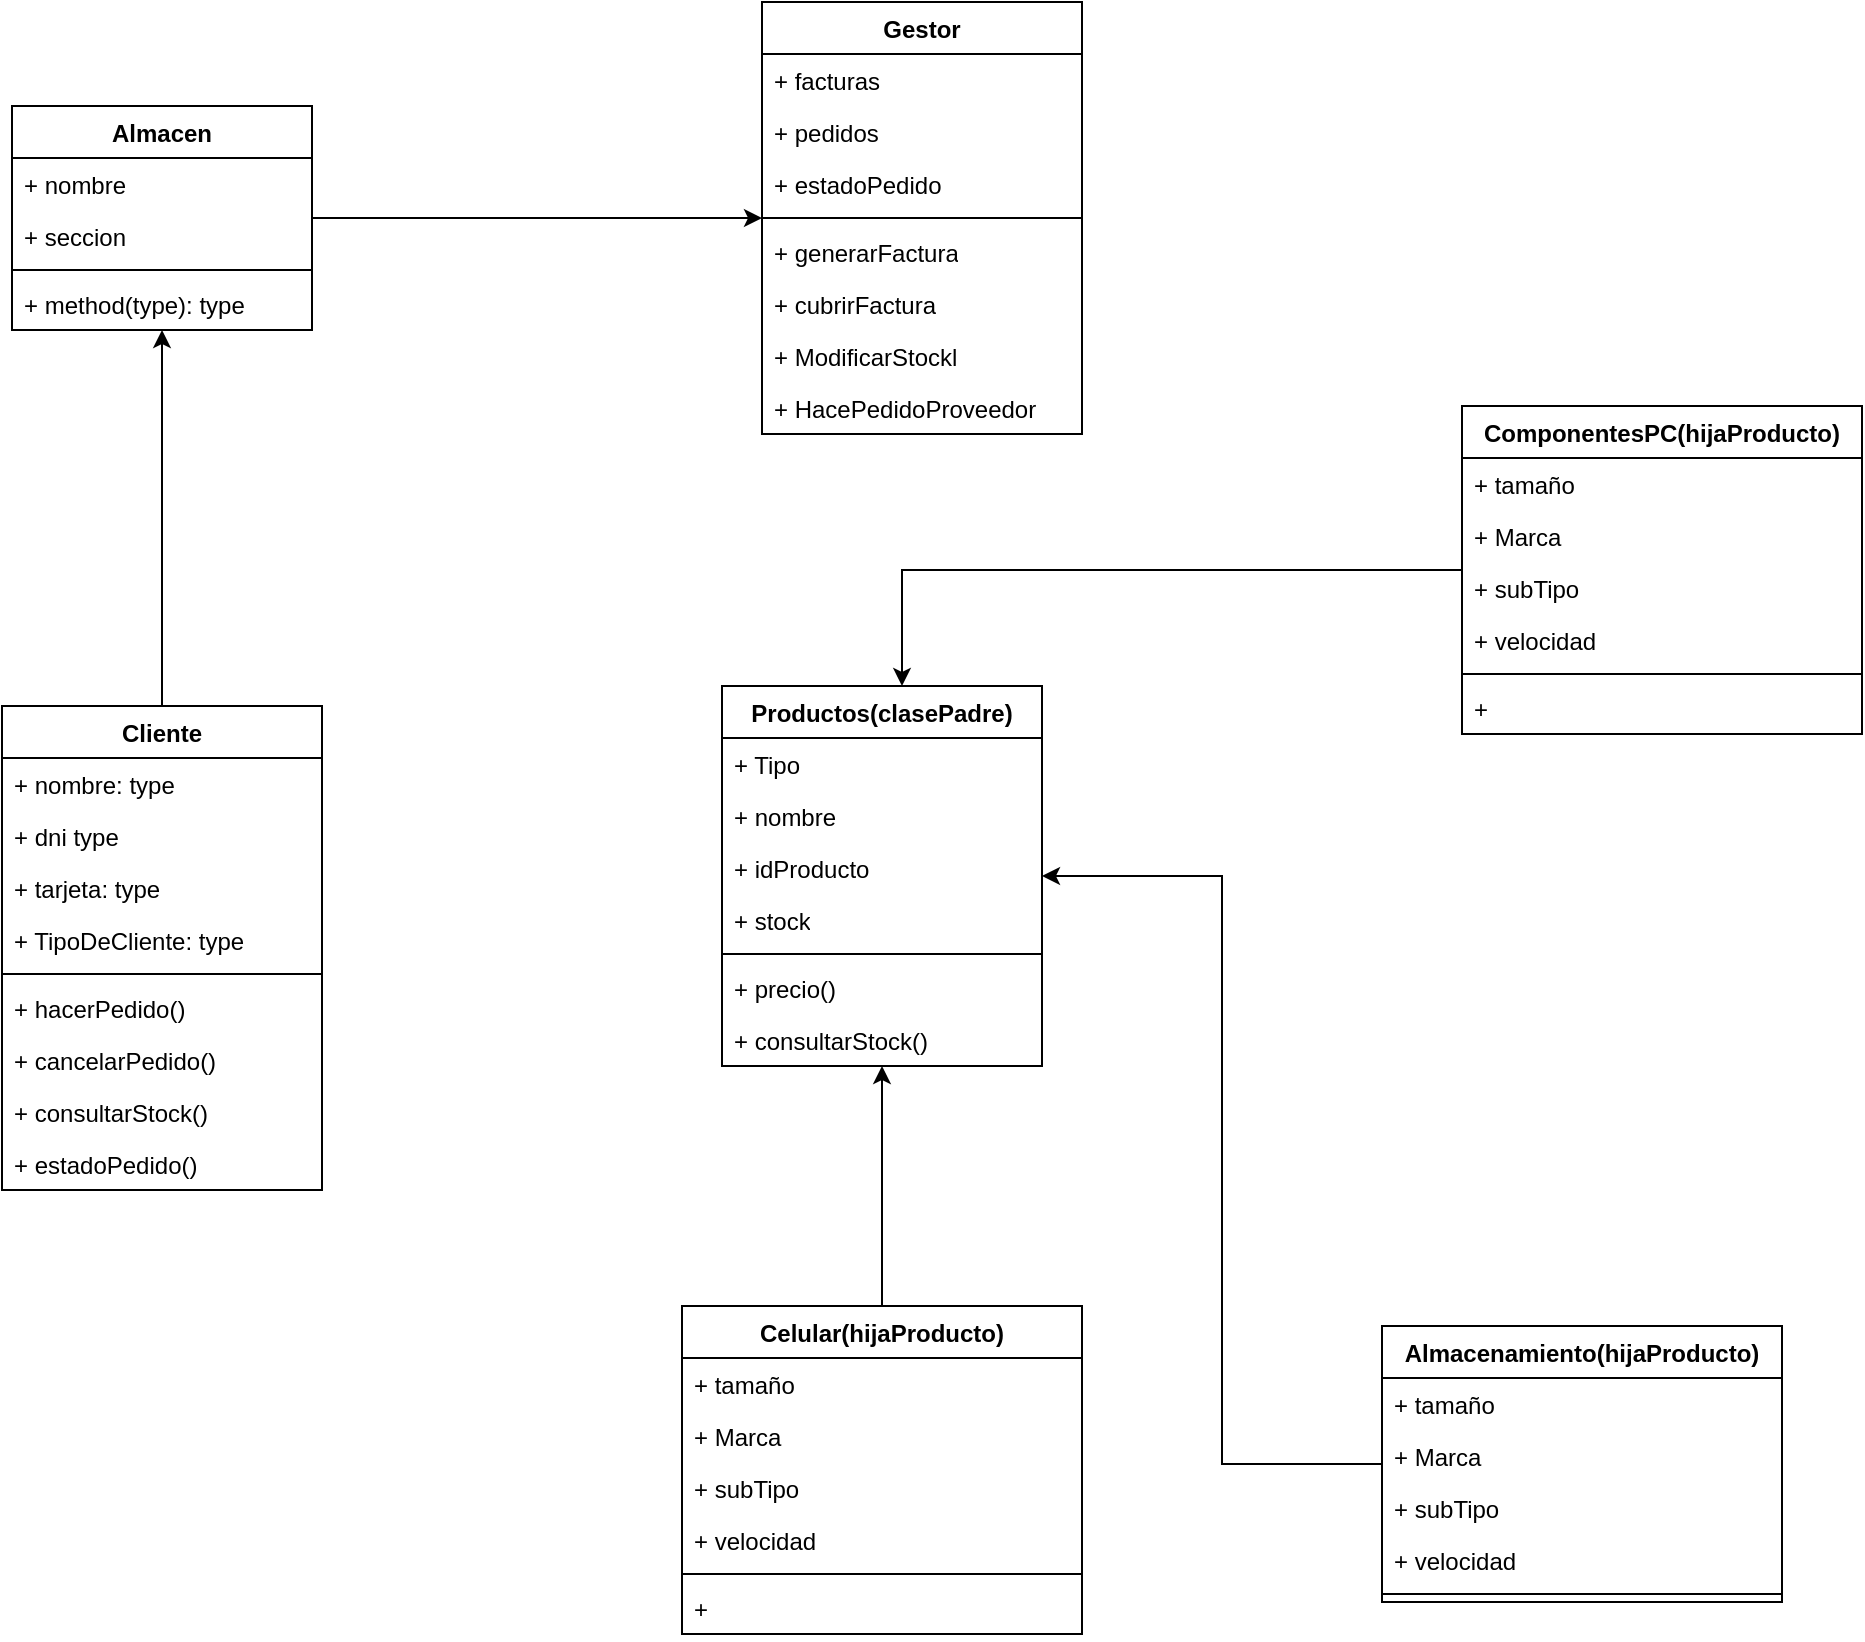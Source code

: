 <mxfile version="21.2.1" type="device">
  <diagram name="Página-1" id="IIokSRmHsrJYoG-pJ_lc">
    <mxGraphModel dx="778" dy="1941" grid="1" gridSize="10" guides="1" tooltips="1" connect="1" arrows="1" fold="1" page="1" pageScale="1" pageWidth="827" pageHeight="1169" math="0" shadow="0">
      <root>
        <mxCell id="0" />
        <mxCell id="1" parent="0" />
        <mxCell id="P489fr--dOT6T9LlKdRE-31" style="edgeStyle=orthogonalEdgeStyle;rounded=0;orthogonalLoop=1;jettySize=auto;html=1;" edge="1" parent="1" source="P489fr--dOT6T9LlKdRE-1" target="P489fr--dOT6T9LlKdRE-14">
          <mxGeometry relative="1" as="geometry" />
        </mxCell>
        <mxCell id="P489fr--dOT6T9LlKdRE-1" value="Cliente" style="swimlane;fontStyle=1;align=center;verticalAlign=top;childLayout=stackLayout;horizontal=1;startSize=26;horizontalStack=0;resizeParent=1;resizeParentMax=0;resizeLast=0;collapsible=1;marginBottom=0;whiteSpace=wrap;html=1;" vertex="1" parent="1">
          <mxGeometry x="110" y="90" width="160" height="242" as="geometry" />
        </mxCell>
        <mxCell id="P489fr--dOT6T9LlKdRE-2" value="+ nombre: type" style="text;strokeColor=none;fillColor=none;align=left;verticalAlign=top;spacingLeft=4;spacingRight=4;overflow=hidden;rotatable=0;points=[[0,0.5],[1,0.5]];portConstraint=eastwest;whiteSpace=wrap;html=1;" vertex="1" parent="P489fr--dOT6T9LlKdRE-1">
          <mxGeometry y="26" width="160" height="26" as="geometry" />
        </mxCell>
        <mxCell id="P489fr--dOT6T9LlKdRE-5" value="+ dni type" style="text;strokeColor=none;fillColor=none;align=left;verticalAlign=top;spacingLeft=4;spacingRight=4;overflow=hidden;rotatable=0;points=[[0,0.5],[1,0.5]];portConstraint=eastwest;whiteSpace=wrap;html=1;" vertex="1" parent="P489fr--dOT6T9LlKdRE-1">
          <mxGeometry y="52" width="160" height="26" as="geometry" />
        </mxCell>
        <mxCell id="P489fr--dOT6T9LlKdRE-6" value="+ tarjeta: type" style="text;strokeColor=none;fillColor=none;align=left;verticalAlign=top;spacingLeft=4;spacingRight=4;overflow=hidden;rotatable=0;points=[[0,0.5],[1,0.5]];portConstraint=eastwest;whiteSpace=wrap;html=1;" vertex="1" parent="P489fr--dOT6T9LlKdRE-1">
          <mxGeometry y="78" width="160" height="26" as="geometry" />
        </mxCell>
        <mxCell id="P489fr--dOT6T9LlKdRE-7" value="+ TipoDeCliente: type" style="text;strokeColor=none;fillColor=none;align=left;verticalAlign=top;spacingLeft=4;spacingRight=4;overflow=hidden;rotatable=0;points=[[0,0.5],[1,0.5]];portConstraint=eastwest;whiteSpace=wrap;html=1;" vertex="1" parent="P489fr--dOT6T9LlKdRE-1">
          <mxGeometry y="104" width="160" height="26" as="geometry" />
        </mxCell>
        <mxCell id="P489fr--dOT6T9LlKdRE-3" value="" style="line;strokeWidth=1;fillColor=none;align=left;verticalAlign=middle;spacingTop=-1;spacingLeft=3;spacingRight=3;rotatable=0;labelPosition=right;points=[];portConstraint=eastwest;strokeColor=inherit;" vertex="1" parent="P489fr--dOT6T9LlKdRE-1">
          <mxGeometry y="130" width="160" height="8" as="geometry" />
        </mxCell>
        <mxCell id="P489fr--dOT6T9LlKdRE-4" value="+ hacerPedido()" style="text;strokeColor=none;fillColor=none;align=left;verticalAlign=top;spacingLeft=4;spacingRight=4;overflow=hidden;rotatable=0;points=[[0,0.5],[1,0.5]];portConstraint=eastwest;whiteSpace=wrap;html=1;" vertex="1" parent="P489fr--dOT6T9LlKdRE-1">
          <mxGeometry y="138" width="160" height="26" as="geometry" />
        </mxCell>
        <mxCell id="P489fr--dOT6T9LlKdRE-9" value="+ cancelarPedido()" style="text;strokeColor=none;fillColor=none;align=left;verticalAlign=top;spacingLeft=4;spacingRight=4;overflow=hidden;rotatable=0;points=[[0,0.5],[1,0.5]];portConstraint=eastwest;whiteSpace=wrap;html=1;" vertex="1" parent="P489fr--dOT6T9LlKdRE-1">
          <mxGeometry y="164" width="160" height="26" as="geometry" />
        </mxCell>
        <mxCell id="P489fr--dOT6T9LlKdRE-10" value="+ consultarStock()" style="text;strokeColor=none;fillColor=none;align=left;verticalAlign=top;spacingLeft=4;spacingRight=4;overflow=hidden;rotatable=0;points=[[0,0.5],[1,0.5]];portConstraint=eastwest;whiteSpace=wrap;html=1;" vertex="1" parent="P489fr--dOT6T9LlKdRE-1">
          <mxGeometry y="190" width="160" height="26" as="geometry" />
        </mxCell>
        <mxCell id="P489fr--dOT6T9LlKdRE-11" value="+ estadoPedido()" style="text;strokeColor=none;fillColor=none;align=left;verticalAlign=top;spacingLeft=4;spacingRight=4;overflow=hidden;rotatable=0;points=[[0,0.5],[1,0.5]];portConstraint=eastwest;whiteSpace=wrap;html=1;" vertex="1" parent="P489fr--dOT6T9LlKdRE-1">
          <mxGeometry y="216" width="160" height="26" as="geometry" />
        </mxCell>
        <mxCell id="P489fr--dOT6T9LlKdRE-29" style="edgeStyle=orthogonalEdgeStyle;rounded=0;orthogonalLoop=1;jettySize=auto;html=1;entryX=0;entryY=0.5;entryDx=0;entryDy=0;" edge="1" parent="1" source="P489fr--dOT6T9LlKdRE-14" target="P489fr--dOT6T9LlKdRE-21">
          <mxGeometry relative="1" as="geometry" />
        </mxCell>
        <mxCell id="P489fr--dOT6T9LlKdRE-14" value="Almacen" style="swimlane;fontStyle=1;align=center;verticalAlign=top;childLayout=stackLayout;horizontal=1;startSize=26;horizontalStack=0;resizeParent=1;resizeParentMax=0;resizeLast=0;collapsible=1;marginBottom=0;whiteSpace=wrap;html=1;" vertex="1" parent="1">
          <mxGeometry x="115" y="-210" width="150" height="112" as="geometry" />
        </mxCell>
        <mxCell id="P489fr--dOT6T9LlKdRE-15" value="+ nombre" style="text;strokeColor=none;fillColor=none;align=left;verticalAlign=top;spacingLeft=4;spacingRight=4;overflow=hidden;rotatable=0;points=[[0,0.5],[1,0.5]];portConstraint=eastwest;whiteSpace=wrap;html=1;" vertex="1" parent="P489fr--dOT6T9LlKdRE-14">
          <mxGeometry y="26" width="150" height="26" as="geometry" />
        </mxCell>
        <mxCell id="P489fr--dOT6T9LlKdRE-19" value="+ seccion" style="text;strokeColor=none;fillColor=none;align=left;verticalAlign=top;spacingLeft=4;spacingRight=4;overflow=hidden;rotatable=0;points=[[0,0.5],[1,0.5]];portConstraint=eastwest;whiteSpace=wrap;html=1;" vertex="1" parent="P489fr--dOT6T9LlKdRE-14">
          <mxGeometry y="52" width="150" height="26" as="geometry" />
        </mxCell>
        <mxCell id="P489fr--dOT6T9LlKdRE-16" value="" style="line;strokeWidth=1;fillColor=none;align=left;verticalAlign=middle;spacingTop=-1;spacingLeft=3;spacingRight=3;rotatable=0;labelPosition=right;points=[];portConstraint=eastwest;strokeColor=inherit;" vertex="1" parent="P489fr--dOT6T9LlKdRE-14">
          <mxGeometry y="78" width="150" height="8" as="geometry" />
        </mxCell>
        <mxCell id="P489fr--dOT6T9LlKdRE-17" value="+ method(type): type" style="text;strokeColor=none;fillColor=none;align=left;verticalAlign=top;spacingLeft=4;spacingRight=4;overflow=hidden;rotatable=0;points=[[0,0.5],[1,0.5]];portConstraint=eastwest;whiteSpace=wrap;html=1;" vertex="1" parent="P489fr--dOT6T9LlKdRE-14">
          <mxGeometry y="86" width="150" height="26" as="geometry" />
        </mxCell>
        <mxCell id="P489fr--dOT6T9LlKdRE-21" value="Gestor" style="swimlane;fontStyle=1;align=center;verticalAlign=top;childLayout=stackLayout;horizontal=1;startSize=26;horizontalStack=0;resizeParent=1;resizeParentMax=0;resizeLast=0;collapsible=1;marginBottom=0;whiteSpace=wrap;html=1;" vertex="1" parent="1">
          <mxGeometry x="490" y="-262" width="160" height="216" as="geometry" />
        </mxCell>
        <mxCell id="P489fr--dOT6T9LlKdRE-22" value="+ facturas" style="text;strokeColor=none;fillColor=none;align=left;verticalAlign=top;spacingLeft=4;spacingRight=4;overflow=hidden;rotatable=0;points=[[0,0.5],[1,0.5]];portConstraint=eastwest;whiteSpace=wrap;html=1;" vertex="1" parent="P489fr--dOT6T9LlKdRE-21">
          <mxGeometry y="26" width="160" height="26" as="geometry" />
        </mxCell>
        <mxCell id="P489fr--dOT6T9LlKdRE-25" value="+ pedidos" style="text;strokeColor=none;fillColor=none;align=left;verticalAlign=top;spacingLeft=4;spacingRight=4;overflow=hidden;rotatable=0;points=[[0,0.5],[1,0.5]];portConstraint=eastwest;whiteSpace=wrap;html=1;" vertex="1" parent="P489fr--dOT6T9LlKdRE-21">
          <mxGeometry y="52" width="160" height="26" as="geometry" />
        </mxCell>
        <mxCell id="P489fr--dOT6T9LlKdRE-28" value="+ estadoPedido" style="text;strokeColor=none;fillColor=none;align=left;verticalAlign=top;spacingLeft=4;spacingRight=4;overflow=hidden;rotatable=0;points=[[0,0.5],[1,0.5]];portConstraint=eastwest;whiteSpace=wrap;html=1;" vertex="1" parent="P489fr--dOT6T9LlKdRE-21">
          <mxGeometry y="78" width="160" height="26" as="geometry" />
        </mxCell>
        <mxCell id="P489fr--dOT6T9LlKdRE-23" value="" style="line;strokeWidth=1;fillColor=none;align=left;verticalAlign=middle;spacingTop=-1;spacingLeft=3;spacingRight=3;rotatable=0;labelPosition=right;points=[];portConstraint=eastwest;strokeColor=inherit;" vertex="1" parent="P489fr--dOT6T9LlKdRE-21">
          <mxGeometry y="104" width="160" height="8" as="geometry" />
        </mxCell>
        <mxCell id="P489fr--dOT6T9LlKdRE-24" value="+ generarFactura" style="text;strokeColor=none;fillColor=none;align=left;verticalAlign=top;spacingLeft=4;spacingRight=4;overflow=hidden;rotatable=0;points=[[0,0.5],[1,0.5]];portConstraint=eastwest;whiteSpace=wrap;html=1;" vertex="1" parent="P489fr--dOT6T9LlKdRE-21">
          <mxGeometry y="112" width="160" height="26" as="geometry" />
        </mxCell>
        <mxCell id="P489fr--dOT6T9LlKdRE-26" value="+ cubrirFactura" style="text;strokeColor=none;fillColor=none;align=left;verticalAlign=top;spacingLeft=4;spacingRight=4;overflow=hidden;rotatable=0;points=[[0,0.5],[1,0.5]];portConstraint=eastwest;whiteSpace=wrap;html=1;" vertex="1" parent="P489fr--dOT6T9LlKdRE-21">
          <mxGeometry y="138" width="160" height="26" as="geometry" />
        </mxCell>
        <mxCell id="P489fr--dOT6T9LlKdRE-43" value="+ ModificarStockl" style="text;strokeColor=none;fillColor=none;align=left;verticalAlign=top;spacingLeft=4;spacingRight=4;overflow=hidden;rotatable=0;points=[[0,0.5],[1,0.5]];portConstraint=eastwest;whiteSpace=wrap;html=1;" vertex="1" parent="P489fr--dOT6T9LlKdRE-21">
          <mxGeometry y="164" width="160" height="26" as="geometry" />
        </mxCell>
        <mxCell id="P489fr--dOT6T9LlKdRE-45" value="+ HacePedidoProveedor" style="text;strokeColor=none;fillColor=none;align=left;verticalAlign=top;spacingLeft=4;spacingRight=4;overflow=hidden;rotatable=0;points=[[0,0.5],[1,0.5]];portConstraint=eastwest;whiteSpace=wrap;html=1;" vertex="1" parent="P489fr--dOT6T9LlKdRE-21">
          <mxGeometry y="190" width="160" height="26" as="geometry" />
        </mxCell>
        <mxCell id="P489fr--dOT6T9LlKdRE-33" value="Productos(clasePadre)" style="swimlane;fontStyle=1;align=center;verticalAlign=top;childLayout=stackLayout;horizontal=1;startSize=26;horizontalStack=0;resizeParent=1;resizeParentMax=0;resizeLast=0;collapsible=1;marginBottom=0;whiteSpace=wrap;html=1;" vertex="1" parent="1">
          <mxGeometry x="470" y="80" width="160" height="190" as="geometry" />
        </mxCell>
        <mxCell id="P489fr--dOT6T9LlKdRE-37" value="+ Tipo" style="text;strokeColor=none;fillColor=none;align=left;verticalAlign=top;spacingLeft=4;spacingRight=4;overflow=hidden;rotatable=0;points=[[0,0.5],[1,0.5]];portConstraint=eastwest;whiteSpace=wrap;html=1;" vertex="1" parent="P489fr--dOT6T9LlKdRE-33">
          <mxGeometry y="26" width="160" height="26" as="geometry" />
        </mxCell>
        <mxCell id="P489fr--dOT6T9LlKdRE-34" value="+ nombre" style="text;strokeColor=none;fillColor=none;align=left;verticalAlign=top;spacingLeft=4;spacingRight=4;overflow=hidden;rotatable=0;points=[[0,0.5],[1,0.5]];portConstraint=eastwest;whiteSpace=wrap;html=1;" vertex="1" parent="P489fr--dOT6T9LlKdRE-33">
          <mxGeometry y="52" width="160" height="26" as="geometry" />
        </mxCell>
        <mxCell id="P489fr--dOT6T9LlKdRE-40" value="+ idProducto" style="text;strokeColor=none;fillColor=none;align=left;verticalAlign=top;spacingLeft=4;spacingRight=4;overflow=hidden;rotatable=0;points=[[0,0.5],[1,0.5]];portConstraint=eastwest;whiteSpace=wrap;html=1;" vertex="1" parent="P489fr--dOT6T9LlKdRE-33">
          <mxGeometry y="78" width="160" height="26" as="geometry" />
        </mxCell>
        <mxCell id="P489fr--dOT6T9LlKdRE-38" value="+ stock" style="text;strokeColor=none;fillColor=none;align=left;verticalAlign=top;spacingLeft=4;spacingRight=4;overflow=hidden;rotatable=0;points=[[0,0.5],[1,0.5]];portConstraint=eastwest;whiteSpace=wrap;html=1;" vertex="1" parent="P489fr--dOT6T9LlKdRE-33">
          <mxGeometry y="104" width="160" height="26" as="geometry" />
        </mxCell>
        <mxCell id="P489fr--dOT6T9LlKdRE-35" value="" style="line;strokeWidth=1;fillColor=none;align=left;verticalAlign=middle;spacingTop=-1;spacingLeft=3;spacingRight=3;rotatable=0;labelPosition=right;points=[];portConstraint=eastwest;strokeColor=inherit;" vertex="1" parent="P489fr--dOT6T9LlKdRE-33">
          <mxGeometry y="130" width="160" height="8" as="geometry" />
        </mxCell>
        <mxCell id="P489fr--dOT6T9LlKdRE-36" value="+ precio()" style="text;strokeColor=none;fillColor=none;align=left;verticalAlign=top;spacingLeft=4;spacingRight=4;overflow=hidden;rotatable=0;points=[[0,0.5],[1,0.5]];portConstraint=eastwest;whiteSpace=wrap;html=1;" vertex="1" parent="P489fr--dOT6T9LlKdRE-33">
          <mxGeometry y="138" width="160" height="26" as="geometry" />
        </mxCell>
        <mxCell id="P489fr--dOT6T9LlKdRE-41" value="+ consultarStock()" style="text;strokeColor=none;fillColor=none;align=left;verticalAlign=top;spacingLeft=4;spacingRight=4;overflow=hidden;rotatable=0;points=[[0,0.5],[1,0.5]];portConstraint=eastwest;whiteSpace=wrap;html=1;" vertex="1" parent="P489fr--dOT6T9LlKdRE-33">
          <mxGeometry y="164" width="160" height="26" as="geometry" />
        </mxCell>
        <mxCell id="P489fr--dOT6T9LlKdRE-78" style="edgeStyle=orthogonalEdgeStyle;rounded=0;orthogonalLoop=1;jettySize=auto;html=1;" edge="1" parent="1" source="P489fr--dOT6T9LlKdRE-53" target="P489fr--dOT6T9LlKdRE-33">
          <mxGeometry relative="1" as="geometry">
            <Array as="points">
              <mxPoint x="560" y="22" />
            </Array>
          </mxGeometry>
        </mxCell>
        <mxCell id="P489fr--dOT6T9LlKdRE-53" value="ComponentesPC(hijaProducto)" style="swimlane;fontStyle=1;align=center;verticalAlign=top;childLayout=stackLayout;horizontal=1;startSize=26;horizontalStack=0;resizeParent=1;resizeParentMax=0;resizeLast=0;collapsible=1;marginBottom=0;whiteSpace=wrap;html=1;" vertex="1" parent="1">
          <mxGeometry x="840" y="-60" width="200" height="164" as="geometry" />
        </mxCell>
        <mxCell id="P489fr--dOT6T9LlKdRE-54" value="+ tamaño" style="text;strokeColor=none;fillColor=none;align=left;verticalAlign=top;spacingLeft=4;spacingRight=4;overflow=hidden;rotatable=0;points=[[0,0.5],[1,0.5]];portConstraint=eastwest;whiteSpace=wrap;html=1;" vertex="1" parent="P489fr--dOT6T9LlKdRE-53">
          <mxGeometry y="26" width="200" height="26" as="geometry" />
        </mxCell>
        <mxCell id="P489fr--dOT6T9LlKdRE-55" value="+ Marca" style="text;strokeColor=none;fillColor=none;align=left;verticalAlign=top;spacingLeft=4;spacingRight=4;overflow=hidden;rotatable=0;points=[[0,0.5],[1,0.5]];portConstraint=eastwest;whiteSpace=wrap;html=1;" vertex="1" parent="P489fr--dOT6T9LlKdRE-53">
          <mxGeometry y="52" width="200" height="26" as="geometry" />
        </mxCell>
        <mxCell id="P489fr--dOT6T9LlKdRE-56" value="+ subTipo" style="text;strokeColor=none;fillColor=none;align=left;verticalAlign=top;spacingLeft=4;spacingRight=4;overflow=hidden;rotatable=0;points=[[0,0.5],[1,0.5]];portConstraint=eastwest;whiteSpace=wrap;html=1;" vertex="1" parent="P489fr--dOT6T9LlKdRE-53">
          <mxGeometry y="78" width="200" height="26" as="geometry" />
        </mxCell>
        <mxCell id="P489fr--dOT6T9LlKdRE-57" value="+ velocidad" style="text;strokeColor=none;fillColor=none;align=left;verticalAlign=top;spacingLeft=4;spacingRight=4;overflow=hidden;rotatable=0;points=[[0,0.5],[1,0.5]];portConstraint=eastwest;whiteSpace=wrap;html=1;" vertex="1" parent="P489fr--dOT6T9LlKdRE-53">
          <mxGeometry y="104" width="200" height="26" as="geometry" />
        </mxCell>
        <mxCell id="P489fr--dOT6T9LlKdRE-58" value="" style="line;strokeWidth=1;fillColor=none;align=left;verticalAlign=middle;spacingTop=-1;spacingLeft=3;spacingRight=3;rotatable=0;labelPosition=right;points=[];portConstraint=eastwest;strokeColor=inherit;" vertex="1" parent="P489fr--dOT6T9LlKdRE-53">
          <mxGeometry y="130" width="200" height="8" as="geometry" />
        </mxCell>
        <mxCell id="P489fr--dOT6T9LlKdRE-59" value="+&amp;nbsp;" style="text;strokeColor=none;fillColor=none;align=left;verticalAlign=top;spacingLeft=4;spacingRight=4;overflow=hidden;rotatable=0;points=[[0,0.5],[1,0.5]];portConstraint=eastwest;whiteSpace=wrap;html=1;" vertex="1" parent="P489fr--dOT6T9LlKdRE-53">
          <mxGeometry y="138" width="200" height="26" as="geometry" />
        </mxCell>
        <mxCell id="P489fr--dOT6T9LlKdRE-77" style="edgeStyle=orthogonalEdgeStyle;rounded=0;orthogonalLoop=1;jettySize=auto;html=1;" edge="1" parent="1" source="P489fr--dOT6T9LlKdRE-61" target="P489fr--dOT6T9LlKdRE-33">
          <mxGeometry relative="1" as="geometry">
            <Array as="points">
              <mxPoint x="720" y="469" />
              <mxPoint x="720" y="175" />
            </Array>
          </mxGeometry>
        </mxCell>
        <mxCell id="P489fr--dOT6T9LlKdRE-61" value="Almacenamiento(hijaProducto)" style="swimlane;fontStyle=1;align=center;verticalAlign=top;childLayout=stackLayout;horizontal=1;startSize=26;horizontalStack=0;resizeParent=1;resizeParentMax=0;resizeLast=0;collapsible=1;marginBottom=0;whiteSpace=wrap;html=1;" vertex="1" parent="1">
          <mxGeometry x="800" y="400" width="200" height="138" as="geometry" />
        </mxCell>
        <mxCell id="P489fr--dOT6T9LlKdRE-62" value="+ tamaño" style="text;strokeColor=none;fillColor=none;align=left;verticalAlign=top;spacingLeft=4;spacingRight=4;overflow=hidden;rotatable=0;points=[[0,0.5],[1,0.5]];portConstraint=eastwest;whiteSpace=wrap;html=1;" vertex="1" parent="P489fr--dOT6T9LlKdRE-61">
          <mxGeometry y="26" width="200" height="26" as="geometry" />
        </mxCell>
        <mxCell id="P489fr--dOT6T9LlKdRE-63" value="+ Marca" style="text;strokeColor=none;fillColor=none;align=left;verticalAlign=top;spacingLeft=4;spacingRight=4;overflow=hidden;rotatable=0;points=[[0,0.5],[1,0.5]];portConstraint=eastwest;whiteSpace=wrap;html=1;" vertex="1" parent="P489fr--dOT6T9LlKdRE-61">
          <mxGeometry y="52" width="200" height="26" as="geometry" />
        </mxCell>
        <mxCell id="P489fr--dOT6T9LlKdRE-64" value="+ subTipo" style="text;strokeColor=none;fillColor=none;align=left;verticalAlign=top;spacingLeft=4;spacingRight=4;overflow=hidden;rotatable=0;points=[[0,0.5],[1,0.5]];portConstraint=eastwest;whiteSpace=wrap;html=1;" vertex="1" parent="P489fr--dOT6T9LlKdRE-61">
          <mxGeometry y="78" width="200" height="26" as="geometry" />
        </mxCell>
        <mxCell id="P489fr--dOT6T9LlKdRE-65" value="+ velocidad" style="text;strokeColor=none;fillColor=none;align=left;verticalAlign=top;spacingLeft=4;spacingRight=4;overflow=hidden;rotatable=0;points=[[0,0.5],[1,0.5]];portConstraint=eastwest;whiteSpace=wrap;html=1;" vertex="1" parent="P489fr--dOT6T9LlKdRE-61">
          <mxGeometry y="104" width="200" height="26" as="geometry" />
        </mxCell>
        <mxCell id="P489fr--dOT6T9LlKdRE-66" value="" style="line;strokeWidth=1;fillColor=none;align=left;verticalAlign=middle;spacingTop=-1;spacingLeft=3;spacingRight=3;rotatable=0;labelPosition=right;points=[];portConstraint=eastwest;strokeColor=inherit;" vertex="1" parent="P489fr--dOT6T9LlKdRE-61">
          <mxGeometry y="130" width="200" height="8" as="geometry" />
        </mxCell>
        <mxCell id="P489fr--dOT6T9LlKdRE-76" style="edgeStyle=orthogonalEdgeStyle;rounded=0;orthogonalLoop=1;jettySize=auto;html=1;" edge="1" parent="1" source="P489fr--dOT6T9LlKdRE-68" target="P489fr--dOT6T9LlKdRE-33">
          <mxGeometry relative="1" as="geometry" />
        </mxCell>
        <mxCell id="P489fr--dOT6T9LlKdRE-68" value="Celular(hijaProducto)" style="swimlane;fontStyle=1;align=center;verticalAlign=top;childLayout=stackLayout;horizontal=1;startSize=26;horizontalStack=0;resizeParent=1;resizeParentMax=0;resizeLast=0;collapsible=1;marginBottom=0;whiteSpace=wrap;html=1;" vertex="1" parent="1">
          <mxGeometry x="450" y="390" width="200" height="164" as="geometry" />
        </mxCell>
        <mxCell id="P489fr--dOT6T9LlKdRE-69" value="+ tamaño" style="text;strokeColor=none;fillColor=none;align=left;verticalAlign=top;spacingLeft=4;spacingRight=4;overflow=hidden;rotatable=0;points=[[0,0.5],[1,0.5]];portConstraint=eastwest;whiteSpace=wrap;html=1;" vertex="1" parent="P489fr--dOT6T9LlKdRE-68">
          <mxGeometry y="26" width="200" height="26" as="geometry" />
        </mxCell>
        <mxCell id="P489fr--dOT6T9LlKdRE-70" value="+ Marca" style="text;strokeColor=none;fillColor=none;align=left;verticalAlign=top;spacingLeft=4;spacingRight=4;overflow=hidden;rotatable=0;points=[[0,0.5],[1,0.5]];portConstraint=eastwest;whiteSpace=wrap;html=1;" vertex="1" parent="P489fr--dOT6T9LlKdRE-68">
          <mxGeometry y="52" width="200" height="26" as="geometry" />
        </mxCell>
        <mxCell id="P489fr--dOT6T9LlKdRE-71" value="+ subTipo" style="text;strokeColor=none;fillColor=none;align=left;verticalAlign=top;spacingLeft=4;spacingRight=4;overflow=hidden;rotatable=0;points=[[0,0.5],[1,0.5]];portConstraint=eastwest;whiteSpace=wrap;html=1;" vertex="1" parent="P489fr--dOT6T9LlKdRE-68">
          <mxGeometry y="78" width="200" height="26" as="geometry" />
        </mxCell>
        <mxCell id="P489fr--dOT6T9LlKdRE-72" value="+ velocidad" style="text;strokeColor=none;fillColor=none;align=left;verticalAlign=top;spacingLeft=4;spacingRight=4;overflow=hidden;rotatable=0;points=[[0,0.5],[1,0.5]];portConstraint=eastwest;whiteSpace=wrap;html=1;" vertex="1" parent="P489fr--dOT6T9LlKdRE-68">
          <mxGeometry y="104" width="200" height="26" as="geometry" />
        </mxCell>
        <mxCell id="P489fr--dOT6T9LlKdRE-73" value="" style="line;strokeWidth=1;fillColor=none;align=left;verticalAlign=middle;spacingTop=-1;spacingLeft=3;spacingRight=3;rotatable=0;labelPosition=right;points=[];portConstraint=eastwest;strokeColor=inherit;" vertex="1" parent="P489fr--dOT6T9LlKdRE-68">
          <mxGeometry y="130" width="200" height="8" as="geometry" />
        </mxCell>
        <mxCell id="P489fr--dOT6T9LlKdRE-74" value="+&amp;nbsp;" style="text;strokeColor=none;fillColor=none;align=left;verticalAlign=top;spacingLeft=4;spacingRight=4;overflow=hidden;rotatable=0;points=[[0,0.5],[1,0.5]];portConstraint=eastwest;whiteSpace=wrap;html=1;" vertex="1" parent="P489fr--dOT6T9LlKdRE-68">
          <mxGeometry y="138" width="200" height="26" as="geometry" />
        </mxCell>
      </root>
    </mxGraphModel>
  </diagram>
</mxfile>
